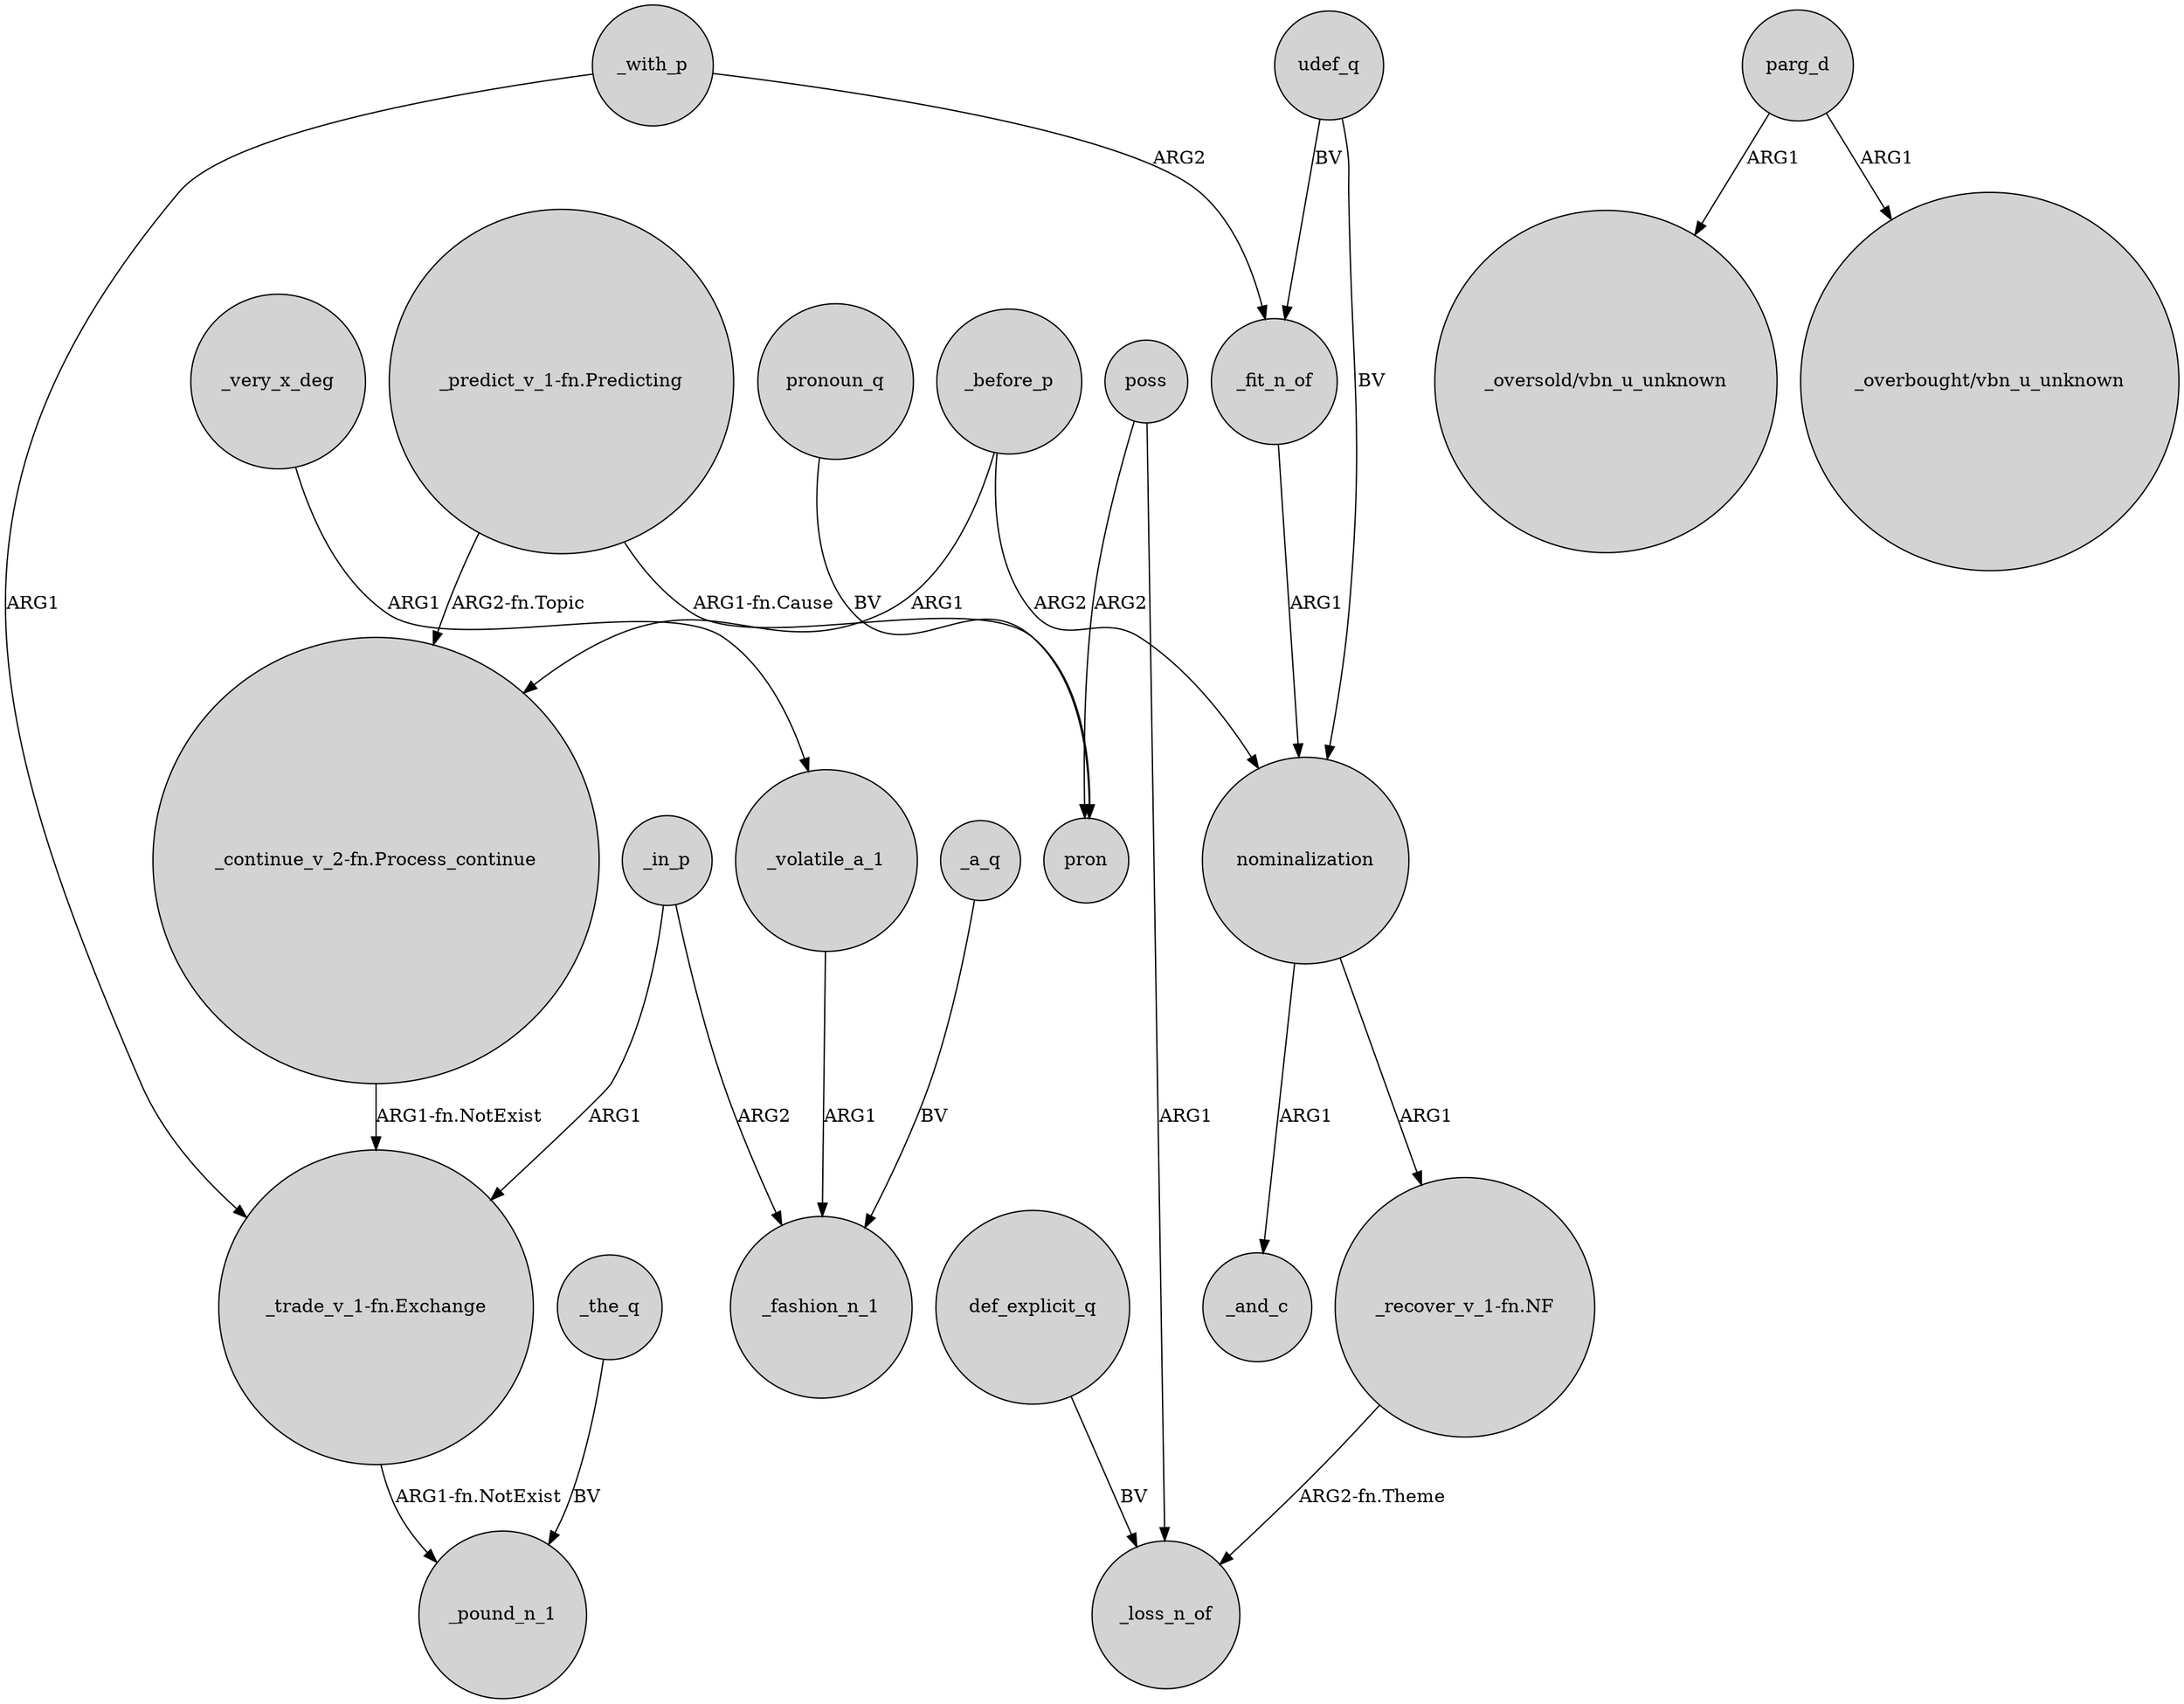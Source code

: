 digraph {
	node [shape=circle style=filled]
	"_continue_v_2-fn.Process_continue" -> "_trade_v_1-fn.Exchange" [label="ARG1-fn.NotExist"]
	"_recover_v_1-fn.NF" -> _loss_n_of [label="ARG2-fn.Theme"]
	_in_p -> _fashion_n_1 [label=ARG2]
	poss -> pron [label=ARG2]
	"_trade_v_1-fn.Exchange" -> _pound_n_1 [label="ARG1-fn.NotExist"]
	_volatile_a_1 -> _fashion_n_1 [label=ARG1]
	nominalization -> _and_c [label=ARG1]
	_very_x_deg -> _volatile_a_1 [label=ARG1]
	_the_q -> _pound_n_1 [label=BV]
	def_explicit_q -> _loss_n_of [label=BV]
	_in_p -> "_trade_v_1-fn.Exchange" [label=ARG1]
	_before_p -> nominalization [label=ARG2]
	"_predict_v_1-fn.Predicting" -> "_continue_v_2-fn.Process_continue" [label="ARG2-fn.Topic"]
	_with_p -> _fit_n_of [label=ARG2]
	_a_q -> _fashion_n_1 [label=BV]
	poss -> _loss_n_of [label=ARG1]
	pronoun_q -> pron [label=BV]
	parg_d -> "_oversold/vbn_u_unknown" [label=ARG1]
	udef_q -> _fit_n_of [label=BV]
	udef_q -> nominalization [label=BV]
	_with_p -> "_trade_v_1-fn.Exchange" [label=ARG1]
	nominalization -> "_recover_v_1-fn.NF" [label=ARG1]
	_before_p -> "_continue_v_2-fn.Process_continue" [label=ARG1]
	_fit_n_of -> nominalization [label=ARG1]
	"_predict_v_1-fn.Predicting" -> pron [label="ARG1-fn.Cause"]
	parg_d -> "_overbought/vbn_u_unknown" [label=ARG1]
}
